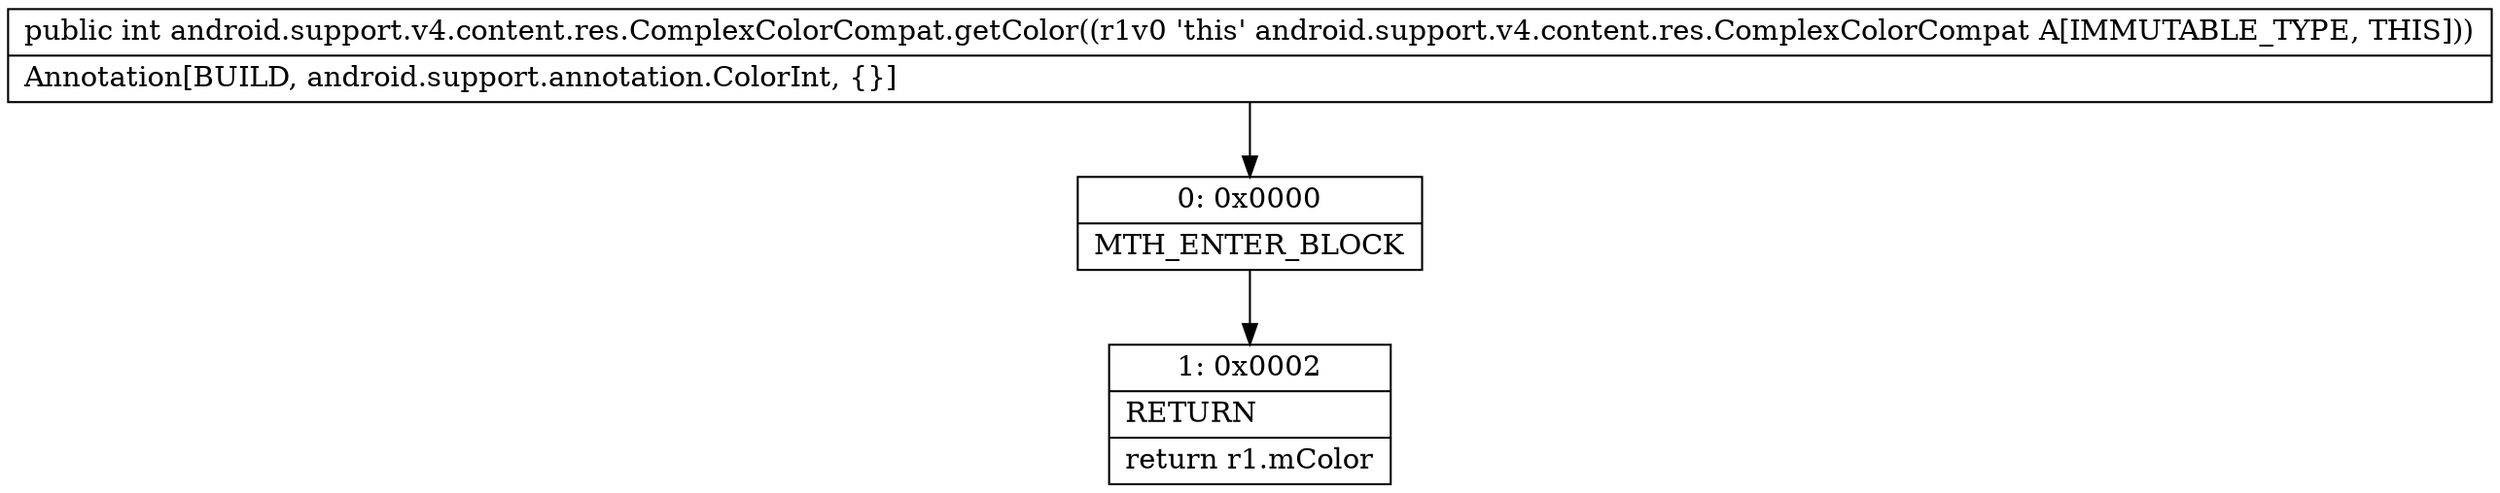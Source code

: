 digraph "CFG forandroid.support.v4.content.res.ComplexColorCompat.getColor()I" {
Node_0 [shape=record,label="{0\:\ 0x0000|MTH_ENTER_BLOCK\l}"];
Node_1 [shape=record,label="{1\:\ 0x0002|RETURN\l|return r1.mColor\l}"];
MethodNode[shape=record,label="{public int android.support.v4.content.res.ComplexColorCompat.getColor((r1v0 'this' android.support.v4.content.res.ComplexColorCompat A[IMMUTABLE_TYPE, THIS]))  | Annotation[BUILD, android.support.annotation.ColorInt, \{\}]\l}"];
MethodNode -> Node_0;
Node_0 -> Node_1;
}

